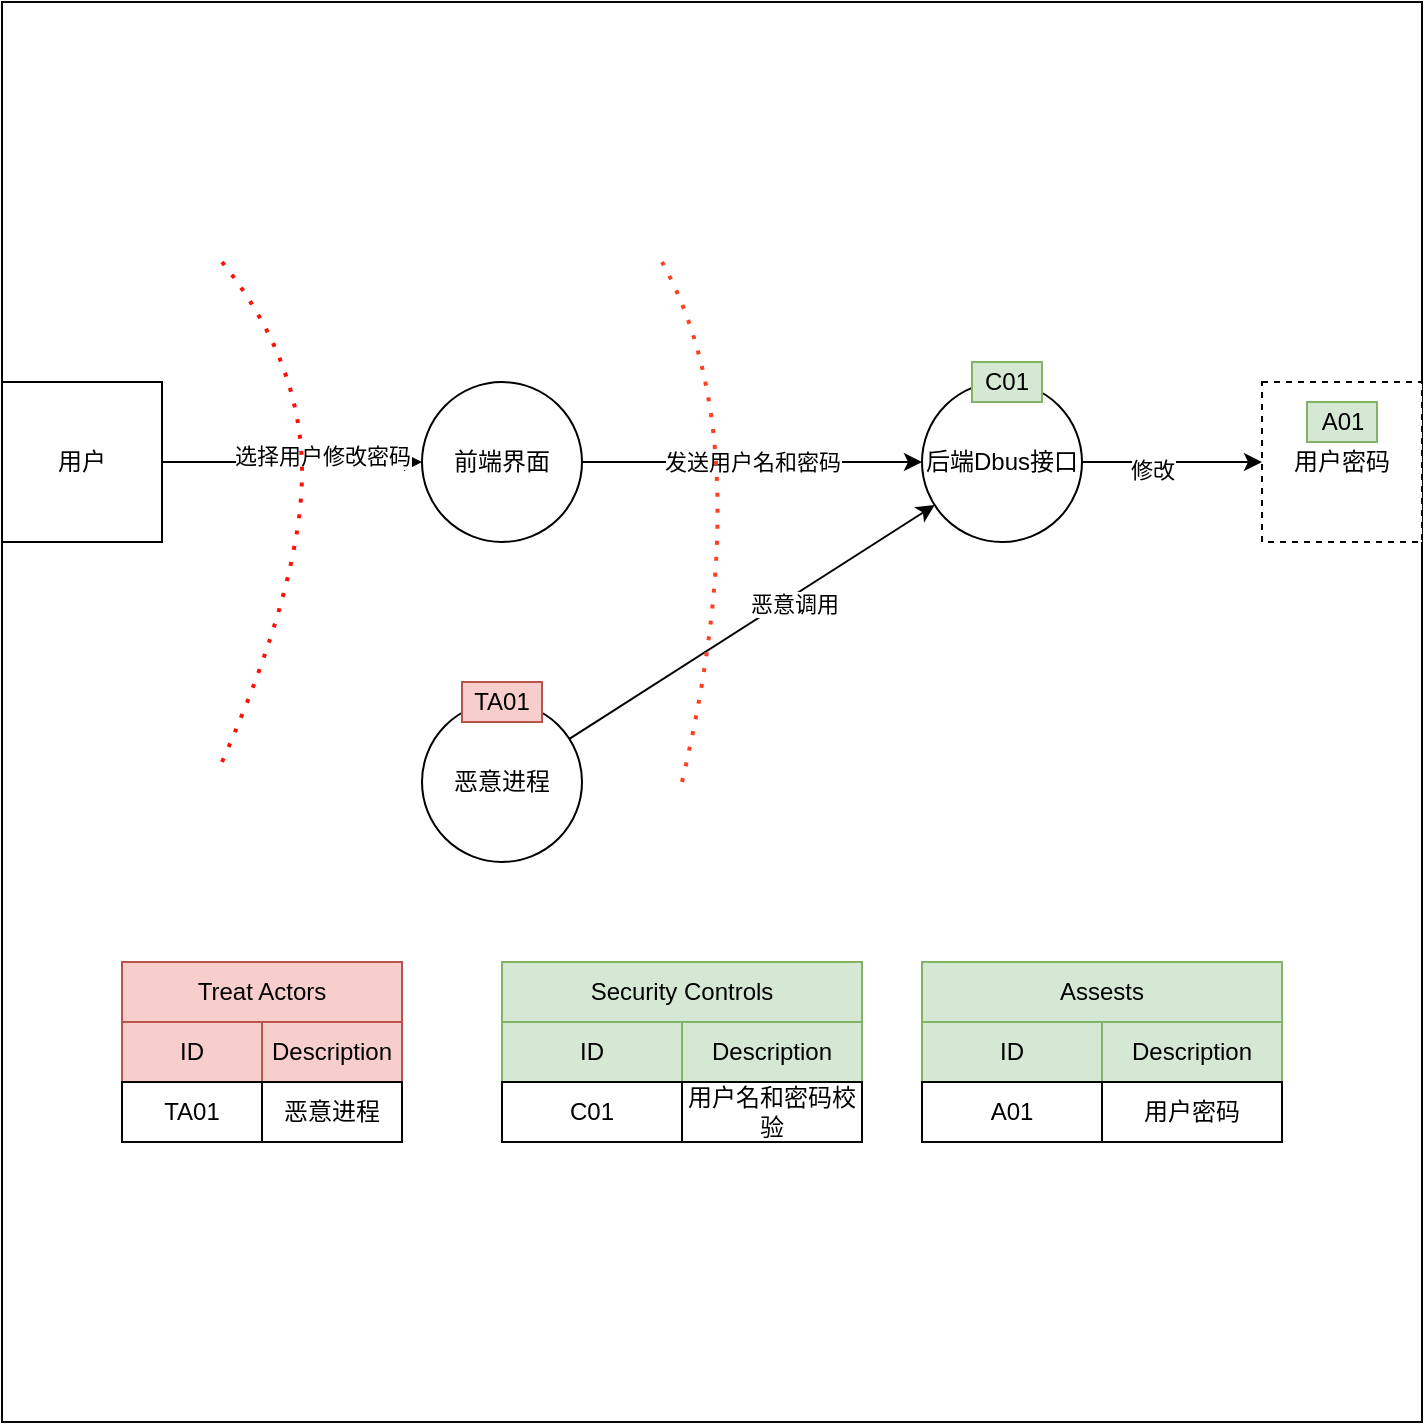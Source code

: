 <mxfile version="20.6.2" type="github">
  <diagram id="kgpKYQtTHZ0yAKxKKP6v" name="Page-1">
    <mxGraphModel dx="787" dy="649" grid="1" gridSize="10" guides="1" tooltips="1" connect="1" arrows="1" fold="1" page="1" pageScale="1" pageWidth="850" pageHeight="1100" math="0" shadow="0">
      <root>
        <mxCell id="0" />
        <mxCell id="1" parent="0" />
        <mxCell id="4ZVYAhuGB29EE994HRAR-4" value="" style="whiteSpace=wrap;html=1;aspect=fixed;strokeColor=#050505;" vertex="1" parent="1">
          <mxGeometry x="40" y="160" width="710" height="710" as="geometry" />
        </mxCell>
        <object label="" 选中用户修改密码="" id="4ZVYAhuGB29EE994HRAR-9">
          <mxCell style="edgeStyle=orthogonalEdgeStyle;curved=1;orthogonalLoop=1;jettySize=auto;html=1;exitX=1;exitY=0.5;exitDx=0;exitDy=0;" edge="1" parent="1" source="4ZVYAhuGB29EE994HRAR-5" target="4ZVYAhuGB29EE994HRAR-6">
            <mxGeometry relative="1" as="geometry" />
          </mxCell>
        </object>
        <mxCell id="4ZVYAhuGB29EE994HRAR-17" value="选择用户修改密码" style="edgeLabel;html=1;align=center;verticalAlign=middle;resizable=0;points=[];" vertex="1" connectable="0" parent="4ZVYAhuGB29EE994HRAR-9">
          <mxGeometry x="0.224" y="3" relative="1" as="geometry">
            <mxPoint as="offset" />
          </mxGeometry>
        </mxCell>
        <mxCell id="4ZVYAhuGB29EE994HRAR-5" value="用户" style="whiteSpace=wrap;html=1;aspect=fixed;" vertex="1" parent="1">
          <mxGeometry x="40" y="350" width="80" height="80" as="geometry" />
        </mxCell>
        <mxCell id="4ZVYAhuGB29EE994HRAR-10" value="发送用户名和密码" style="edgeStyle=orthogonalEdgeStyle;curved=1;orthogonalLoop=1;jettySize=auto;html=1;" edge="1" parent="1" source="4ZVYAhuGB29EE994HRAR-6" target="4ZVYAhuGB29EE994HRAR-8">
          <mxGeometry relative="1" as="geometry" />
        </mxCell>
        <mxCell id="4ZVYAhuGB29EE994HRAR-6" value="前端界面" style="ellipse;whiteSpace=wrap;html=1;aspect=fixed;" vertex="1" parent="1">
          <mxGeometry x="250" y="350" width="80" height="80" as="geometry" />
        </mxCell>
        <mxCell id="4ZVYAhuGB29EE994HRAR-7" value="恶意进程" style="ellipse;whiteSpace=wrap;html=1;aspect=fixed;" vertex="1" parent="1">
          <mxGeometry x="250" y="510" width="80" height="80" as="geometry" />
        </mxCell>
        <mxCell id="4ZVYAhuGB29EE994HRAR-8" value="后端Dbus接口" style="ellipse;whiteSpace=wrap;html=1;aspect=fixed;" vertex="1" parent="1">
          <mxGeometry x="500" y="350" width="80" height="80" as="geometry" />
        </mxCell>
        <mxCell id="4ZVYAhuGB29EE994HRAR-15" value="" style="endArrow=none;dashed=1;html=1;dashPattern=1 3;strokeWidth=2;curved=1;strokeColor=#FF1008;" edge="1" parent="1">
          <mxGeometry width="50" height="50" relative="1" as="geometry">
            <mxPoint x="150" y="540" as="sourcePoint" />
            <mxPoint x="150" y="290" as="targetPoint" />
            <Array as="points">
              <mxPoint x="150" y="540" />
              <mxPoint x="190" y="450" />
              <mxPoint x="190" y="340" />
              <mxPoint x="150" y="290" />
            </Array>
          </mxGeometry>
        </mxCell>
        <mxCell id="4ZVYAhuGB29EE994HRAR-19" value="TA01" style="rounded=0;whiteSpace=wrap;html=1;fillColor=#f8cecc;strokeColor=#b85450;" vertex="1" parent="1">
          <mxGeometry x="270" y="500" width="40" height="20" as="geometry" />
        </mxCell>
        <mxCell id="4ZVYAhuGB29EE994HRAR-23" value="" style="endArrow=classic;html=1;strokeColor=#000000;rounded=0;" edge="1" parent="1" source="4ZVYAhuGB29EE994HRAR-7" target="4ZVYAhuGB29EE994HRAR-8">
          <mxGeometry width="50" height="50" relative="1" as="geometry">
            <mxPoint x="480" y="570" as="sourcePoint" />
            <mxPoint x="510" y="420" as="targetPoint" />
            <Array as="points" />
          </mxGeometry>
        </mxCell>
        <mxCell id="4ZVYAhuGB29EE994HRAR-28" value="恶意调用" style="edgeLabel;html=1;align=center;verticalAlign=middle;resizable=0;points=[];" vertex="1" connectable="0" parent="4ZVYAhuGB29EE994HRAR-23">
          <mxGeometry x="0.208" y="-4" relative="1" as="geometry">
            <mxPoint as="offset" />
          </mxGeometry>
        </mxCell>
        <mxCell id="4ZVYAhuGB29EE994HRAR-26" value="" style="endArrow=none;dashed=1;html=1;dashPattern=1 3;strokeWidth=2;strokeColor=#FF3F21;curved=1;" edge="1" parent="1">
          <mxGeometry width="50" height="50" relative="1" as="geometry">
            <mxPoint x="380" y="550" as="sourcePoint" />
            <mxPoint x="370" y="290" as="targetPoint" />
            <Array as="points">
              <mxPoint x="380" y="550" />
              <mxPoint x="420" y="380" />
              <mxPoint x="370" y="290" />
            </Array>
          </mxGeometry>
        </mxCell>
        <mxCell id="4ZVYAhuGB29EE994HRAR-30" value="用户密码" style="whiteSpace=wrap;html=1;aspect=fixed;strokeColor=#050505;dashed=1;" vertex="1" parent="1">
          <mxGeometry x="670" y="350" width="80" height="80" as="geometry" />
        </mxCell>
        <mxCell id="4ZVYAhuGB29EE994HRAR-32" value="" style="endArrow=classic;html=1;strokeColor=#000000;curved=1;exitX=1;exitY=0.5;exitDx=0;exitDy=0;entryX=0;entryY=0.5;entryDx=0;entryDy=0;" edge="1" parent="1" source="4ZVYAhuGB29EE994HRAR-8" target="4ZVYAhuGB29EE994HRAR-30">
          <mxGeometry width="50" height="50" relative="1" as="geometry">
            <mxPoint x="600" y="430" as="sourcePoint" />
            <mxPoint x="650" y="380" as="targetPoint" />
          </mxGeometry>
        </mxCell>
        <mxCell id="4ZVYAhuGB29EE994HRAR-35" value="修改" style="edgeLabel;html=1;align=center;verticalAlign=middle;resizable=0;points=[];" vertex="1" connectable="0" parent="4ZVYAhuGB29EE994HRAR-32">
          <mxGeometry x="-0.222" y="-4" relative="1" as="geometry">
            <mxPoint as="offset" />
          </mxGeometry>
        </mxCell>
        <mxCell id="4ZVYAhuGB29EE994HRAR-36" value="C01" style="rounded=0;whiteSpace=wrap;html=1;strokeColor=#82b366;fillColor=#d5e8d4;" vertex="1" parent="1">
          <mxGeometry x="525" y="340" width="35" height="20" as="geometry" />
        </mxCell>
        <mxCell id="4ZVYAhuGB29EE994HRAR-145" value="Treat Actors" style="rounded=0;whiteSpace=wrap;html=1;strokeColor=#b85450;fillColor=#f8cecc;" vertex="1" parent="1">
          <mxGeometry x="100" y="640" width="140" height="30" as="geometry" />
        </mxCell>
        <mxCell id="4ZVYAhuGB29EE994HRAR-147" value="ID" style="rounded=0;whiteSpace=wrap;html=1;strokeColor=#b85450;fillColor=#f8cecc;" vertex="1" parent="1">
          <mxGeometry x="100" y="670" width="70" height="30" as="geometry" />
        </mxCell>
        <mxCell id="4ZVYAhuGB29EE994HRAR-152" value="Description" style="rounded=0;whiteSpace=wrap;html=1;strokeColor=#b85450;fillColor=#f8cecc;" vertex="1" parent="1">
          <mxGeometry x="170" y="670" width="70" height="30" as="geometry" />
        </mxCell>
        <mxCell id="4ZVYAhuGB29EE994HRAR-154" value="TA01" style="rounded=0;whiteSpace=wrap;html=1;strokeColor=#050505;" vertex="1" parent="1">
          <mxGeometry x="100" y="700" width="70" height="30" as="geometry" />
        </mxCell>
        <mxCell id="4ZVYAhuGB29EE994HRAR-155" value="恶意进程" style="rounded=0;whiteSpace=wrap;html=1;strokeColor=#050505;" vertex="1" parent="1">
          <mxGeometry x="170" y="700" width="70" height="30" as="geometry" />
        </mxCell>
        <mxCell id="4ZVYAhuGB29EE994HRAR-161" value="Security Controls" style="rounded=0;whiteSpace=wrap;html=1;strokeColor=#82b366;fillColor=#d5e8d4;" vertex="1" parent="1">
          <mxGeometry x="290" y="640" width="180" height="30" as="geometry" />
        </mxCell>
        <mxCell id="4ZVYAhuGB29EE994HRAR-162" value="ID" style="rounded=0;whiteSpace=wrap;html=1;strokeColor=#82b366;fillColor=#d5e8d4;" vertex="1" parent="1">
          <mxGeometry x="290" y="670" width="90" height="30" as="geometry" />
        </mxCell>
        <mxCell id="4ZVYAhuGB29EE994HRAR-166" value="Description" style="rounded=0;whiteSpace=wrap;html=1;strokeColor=#82b366;fillColor=#d5e8d4;" vertex="1" parent="1">
          <mxGeometry x="380" y="670" width="90" height="30" as="geometry" />
        </mxCell>
        <mxCell id="4ZVYAhuGB29EE994HRAR-167" value="C01" style="rounded=0;whiteSpace=wrap;html=1;strokeColor=#050505;" vertex="1" parent="1">
          <mxGeometry x="290" y="700" width="90" height="30" as="geometry" />
        </mxCell>
        <mxCell id="4ZVYAhuGB29EE994HRAR-168" value="用户名和密码校验" style="rounded=0;whiteSpace=wrap;html=1;strokeColor=#050505;" vertex="1" parent="1">
          <mxGeometry x="380" y="700" width="90" height="30" as="geometry" />
        </mxCell>
        <mxCell id="4ZVYAhuGB29EE994HRAR-181" value="Assests" style="rounded=0;whiteSpace=wrap;html=1;strokeColor=#82b366;fillColor=#d5e8d4;" vertex="1" parent="1">
          <mxGeometry x="500" y="640" width="180" height="30" as="geometry" />
        </mxCell>
        <mxCell id="4ZVYAhuGB29EE994HRAR-182" value="ID" style="rounded=0;whiteSpace=wrap;html=1;strokeColor=#82b366;fillColor=#d5e8d4;" vertex="1" parent="1">
          <mxGeometry x="500" y="670" width="90" height="30" as="geometry" />
        </mxCell>
        <mxCell id="4ZVYAhuGB29EE994HRAR-183" value="Description" style="rounded=0;whiteSpace=wrap;html=1;strokeColor=#82b366;fillColor=#d5e8d4;" vertex="1" parent="1">
          <mxGeometry x="590" y="670" width="90" height="30" as="geometry" />
        </mxCell>
        <mxCell id="4ZVYAhuGB29EE994HRAR-184" value="用户密码" style="rounded=0;whiteSpace=wrap;html=1;strokeColor=#050505;" vertex="1" parent="1">
          <mxGeometry x="590" y="700" width="90" height="30" as="geometry" />
        </mxCell>
        <mxCell id="4ZVYAhuGB29EE994HRAR-185" value="A01" style="rounded=0;whiteSpace=wrap;html=1;strokeColor=#050505;" vertex="1" parent="1">
          <mxGeometry x="500" y="700" width="90" height="30" as="geometry" />
        </mxCell>
        <mxCell id="4ZVYAhuGB29EE994HRAR-186" value="A01" style="rounded=0;whiteSpace=wrap;html=1;strokeColor=#82b366;fillColor=#d5e8d4;" vertex="1" parent="1">
          <mxGeometry x="692.5" y="360" width="35" height="20" as="geometry" />
        </mxCell>
      </root>
    </mxGraphModel>
  </diagram>
</mxfile>
